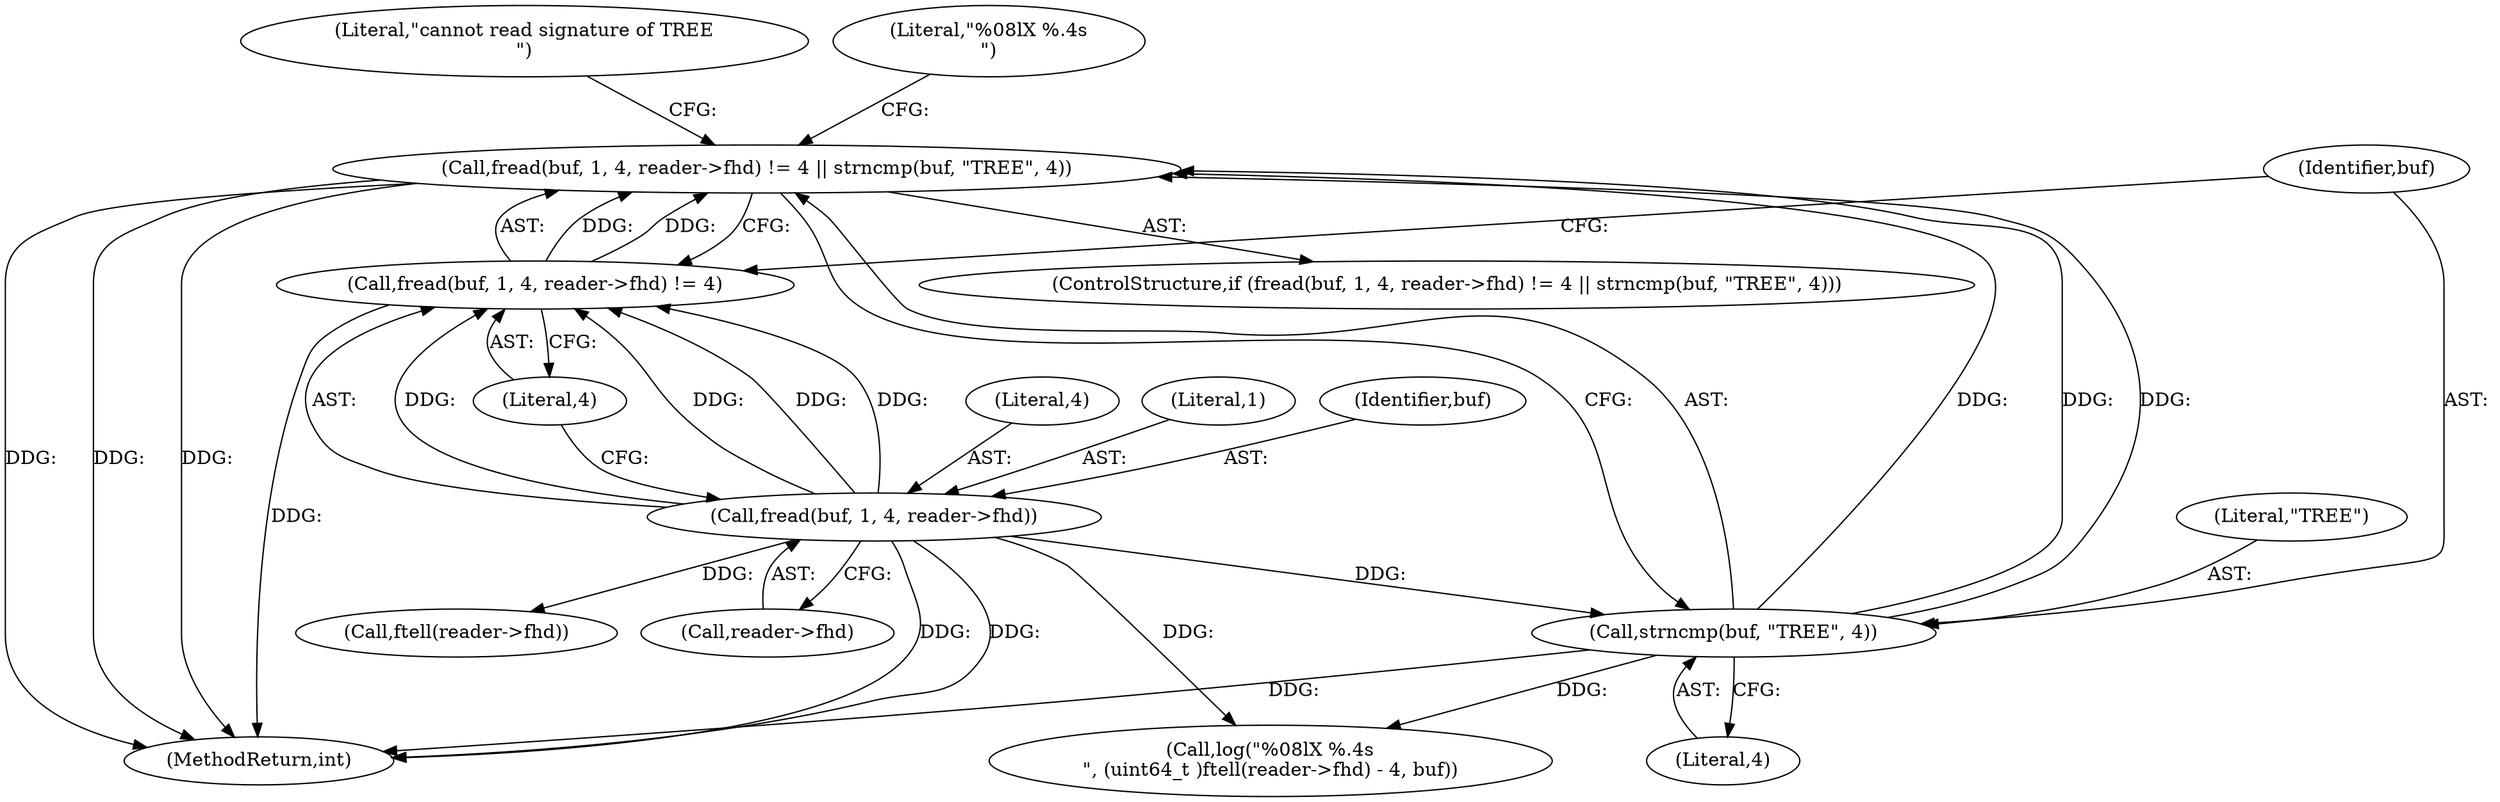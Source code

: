 digraph "0_libmysofa_d39a171e9c6a1c44dbdf43f9db6c3fbd887e38c1@API" {
"1000161" [label="(Call,fread(buf, 1, 4, reader->fhd) != 4 || strncmp(buf, \"TREE\", 4))"];
"1000162" [label="(Call,fread(buf, 1, 4, reader->fhd) != 4)"];
"1000163" [label="(Call,fread(buf, 1, 4, reader->fhd))"];
"1000171" [label="(Call,strncmp(buf, \"TREE\", 4))"];
"1000166" [label="(Literal,4)"];
"1000180" [label="(Call,log(\"%08lX %.4s\n\", (uint64_t )ftell(reader->fhd) - 4, buf))"];
"1000170" [label="(Literal,4)"];
"1000769" [label="(MethodReturn,int)"];
"1000171" [label="(Call,strncmp(buf, \"TREE\", 4))"];
"1000174" [label="(Literal,4)"];
"1000162" [label="(Call,fread(buf, 1, 4, reader->fhd) != 4)"];
"1000165" [label="(Literal,1)"];
"1000173" [label="(Literal,\"TREE\")"];
"1000161" [label="(Call,fread(buf, 1, 4, reader->fhd) != 4 || strncmp(buf, \"TREE\", 4))"];
"1000163" [label="(Call,fread(buf, 1, 4, reader->fhd))"];
"1000172" [label="(Identifier,buf)"];
"1000164" [label="(Identifier,buf)"];
"1000177" [label="(Literal,\"cannot read signature of TREE\n\")"];
"1000185" [label="(Call,ftell(reader->fhd))"];
"1000160" [label="(ControlStructure,if (fread(buf, 1, 4, reader->fhd) != 4 || strncmp(buf, \"TREE\", 4)))"];
"1000181" [label="(Literal,\"%08lX %.4s\n\")"];
"1000167" [label="(Call,reader->fhd)"];
"1000161" -> "1000160"  [label="AST: "];
"1000161" -> "1000162"  [label="CFG: "];
"1000161" -> "1000171"  [label="CFG: "];
"1000162" -> "1000161"  [label="AST: "];
"1000171" -> "1000161"  [label="AST: "];
"1000177" -> "1000161"  [label="CFG: "];
"1000181" -> "1000161"  [label="CFG: "];
"1000161" -> "1000769"  [label="DDG: "];
"1000161" -> "1000769"  [label="DDG: "];
"1000161" -> "1000769"  [label="DDG: "];
"1000162" -> "1000161"  [label="DDG: "];
"1000162" -> "1000161"  [label="DDG: "];
"1000171" -> "1000161"  [label="DDG: "];
"1000171" -> "1000161"  [label="DDG: "];
"1000171" -> "1000161"  [label="DDG: "];
"1000162" -> "1000170"  [label="CFG: "];
"1000163" -> "1000162"  [label="AST: "];
"1000170" -> "1000162"  [label="AST: "];
"1000172" -> "1000162"  [label="CFG: "];
"1000162" -> "1000769"  [label="DDG: "];
"1000163" -> "1000162"  [label="DDG: "];
"1000163" -> "1000162"  [label="DDG: "];
"1000163" -> "1000162"  [label="DDG: "];
"1000163" -> "1000162"  [label="DDG: "];
"1000163" -> "1000167"  [label="CFG: "];
"1000164" -> "1000163"  [label="AST: "];
"1000165" -> "1000163"  [label="AST: "];
"1000166" -> "1000163"  [label="AST: "];
"1000167" -> "1000163"  [label="AST: "];
"1000170" -> "1000163"  [label="CFG: "];
"1000163" -> "1000769"  [label="DDG: "];
"1000163" -> "1000769"  [label="DDG: "];
"1000163" -> "1000171"  [label="DDG: "];
"1000163" -> "1000185"  [label="DDG: "];
"1000163" -> "1000180"  [label="DDG: "];
"1000171" -> "1000174"  [label="CFG: "];
"1000172" -> "1000171"  [label="AST: "];
"1000173" -> "1000171"  [label="AST: "];
"1000174" -> "1000171"  [label="AST: "];
"1000171" -> "1000769"  [label="DDG: "];
"1000171" -> "1000180"  [label="DDG: "];
}
